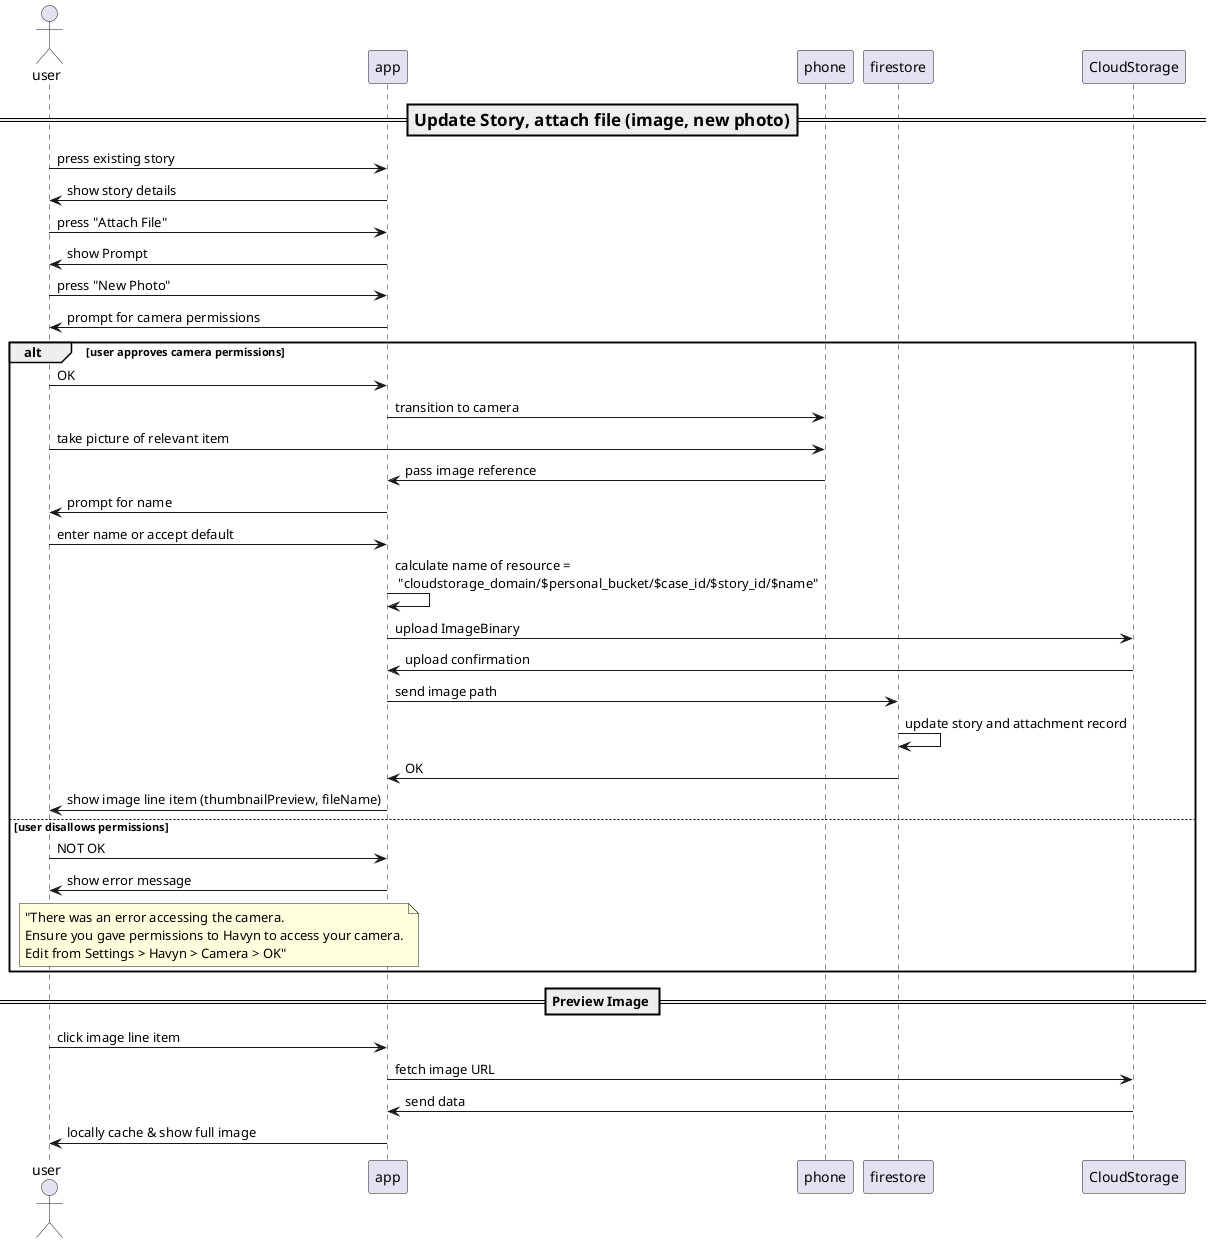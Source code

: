 @startuml

actor user
participant app
participant phone
participant firestore as fs
participant CloudStorage as cs

=== Update Story, attach file (image, new photo) ==
user -> app: press existing story
app -> user: show story details
user -> app: press "Attach File"
app -> user: show Prompt
user -> app: press "New Photo"
app -> user: prompt for camera permissions

alt user approves camera permissions
  user -> app: OK
  app -> phone: transition to camera
  user -> phone: take picture of relevant item
  phone -> app: pass image reference
  app -> user: prompt for name
  user -> app: enter name or accept default
  app -> app: calculate name of resource = \n "cloudstorage_domain/$personal_bucket/$case_id/$story_id/$name"
  app -> cs: upload ImageBinary
  cs -> app: upload confirmation
  app -> fs: send image path
  fs -> fs: update story and attachment record
  fs -> app: OK
  app -> user: show image line item (thumbnailPreview, fileName)

else user disallows permissions
  user -> app: NOT OK
  app -> user: show error message
  note over app, user
  "There was an error accessing the camera.
  Ensure you gave permissions to Havyn to access your camera.
  Edit from Settings > Havyn > Camera > OK"
  end note

end

== Preview Image ==
user -> app: click image line item
app -> cs: fetch image URL
cs -> app: send data
app -> user: locally cache & show full image

@enduml
